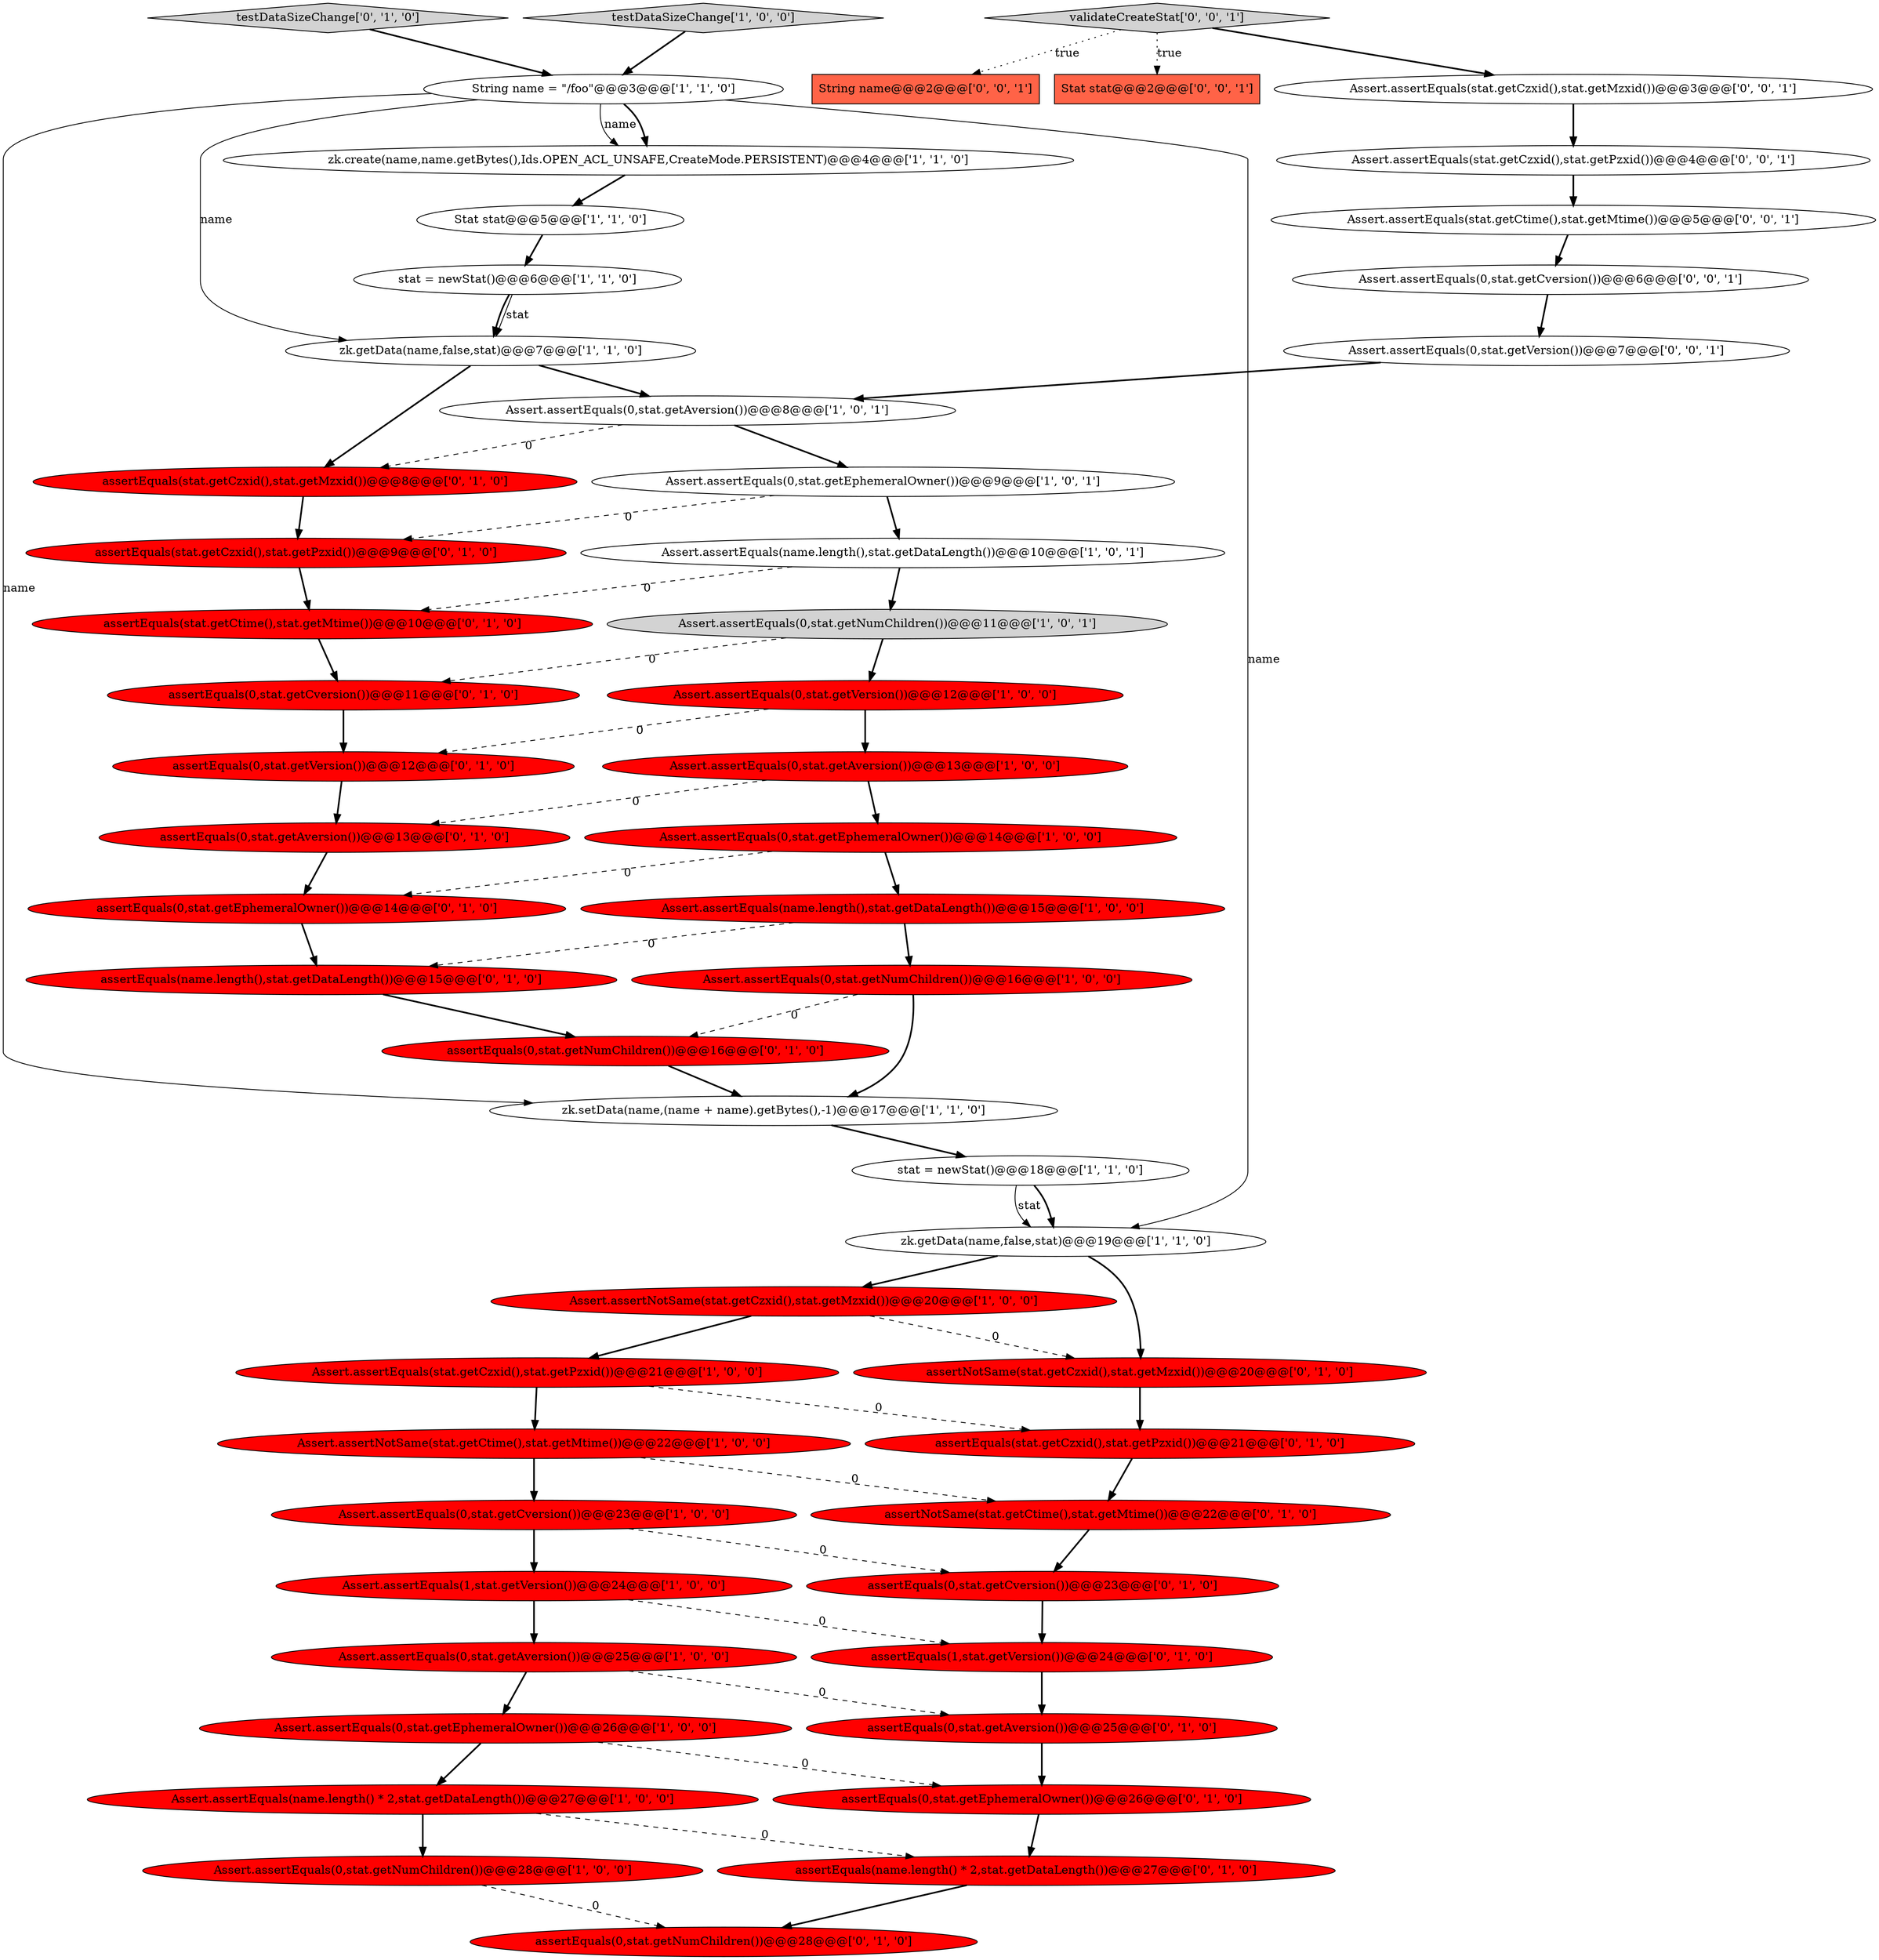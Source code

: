 digraph {
9 [style = filled, label = "Assert.assertEquals(0,stat.getAversion())@@@13@@@['1', '0', '0']", fillcolor = red, shape = ellipse image = "AAA1AAABBB1BBB"];
6 [style = filled, label = "Assert.assertNotSame(stat.getCtime(),stat.getMtime())@@@22@@@['1', '0', '0']", fillcolor = red, shape = ellipse image = "AAA1AAABBB1BBB"];
46 [style = filled, label = "String name@@@2@@@['0', '0', '1']", fillcolor = tomato, shape = box image = "AAA0AAABBB3BBB"];
38 [style = filled, label = "assertEquals(0,stat.getVersion())@@@12@@@['0', '1', '0']", fillcolor = red, shape = ellipse image = "AAA1AAABBB2BBB"];
10 [style = filled, label = "Assert.assertEquals(stat.getCzxid(),stat.getPzxid())@@@21@@@['1', '0', '0']", fillcolor = red, shape = ellipse image = "AAA1AAABBB1BBB"];
16 [style = filled, label = "Assert.assertEquals(0,stat.getCversion())@@@23@@@['1', '0', '0']", fillcolor = red, shape = ellipse image = "AAA1AAABBB1BBB"];
40 [style = filled, label = "assertEquals(stat.getCzxid(),stat.getMzxid())@@@8@@@['0', '1', '0']", fillcolor = red, shape = ellipse image = "AAA1AAABBB2BBB"];
30 [style = filled, label = "assertEquals(0,stat.getAversion())@@@25@@@['0', '1', '0']", fillcolor = red, shape = ellipse image = "AAA1AAABBB2BBB"];
50 [style = filled, label = "Assert.assertEquals(stat.getCzxid(),stat.getPzxid())@@@4@@@['0', '0', '1']", fillcolor = white, shape = ellipse image = "AAA0AAABBB3BBB"];
5 [style = filled, label = "testDataSizeChange['1', '0', '0']", fillcolor = lightgray, shape = diamond image = "AAA0AAABBB1BBB"];
7 [style = filled, label = "zk.create(name,name.getBytes(),Ids.OPEN_ACL_UNSAFE,CreateMode.PERSISTENT)@@@4@@@['1', '1', '0']", fillcolor = white, shape = ellipse image = "AAA0AAABBB1BBB"];
22 [style = filled, label = "Assert.assertEquals(0,stat.getAversion())@@@25@@@['1', '0', '0']", fillcolor = red, shape = ellipse image = "AAA1AAABBB1BBB"];
19 [style = filled, label = "Assert.assertEquals(0,stat.getEphemeralOwner())@@@14@@@['1', '0', '0']", fillcolor = red, shape = ellipse image = "AAA1AAABBB1BBB"];
32 [style = filled, label = "assertEquals(0,stat.getNumChildren())@@@16@@@['0', '1', '0']", fillcolor = red, shape = ellipse image = "AAA1AAABBB2BBB"];
34 [style = filled, label = "assertEquals(0,stat.getCversion())@@@23@@@['0', '1', '0']", fillcolor = red, shape = ellipse image = "AAA1AAABBB2BBB"];
33 [style = filled, label = "assertNotSame(stat.getCtime(),stat.getMtime())@@@22@@@['0', '1', '0']", fillcolor = red, shape = ellipse image = "AAA1AAABBB2BBB"];
14 [style = filled, label = "String name = \"/foo\"@@@3@@@['1', '1', '0']", fillcolor = white, shape = ellipse image = "AAA0AAABBB1BBB"];
3 [style = filled, label = "zk.getData(name,false,stat)@@@7@@@['1', '1', '0']", fillcolor = white, shape = ellipse image = "AAA0AAABBB1BBB"];
15 [style = filled, label = "zk.getData(name,false,stat)@@@19@@@['1', '1', '0']", fillcolor = white, shape = ellipse image = "AAA0AAABBB1BBB"];
11 [style = filled, label = "stat = newStat()@@@6@@@['1', '1', '0']", fillcolor = white, shape = ellipse image = "AAA0AAABBB1BBB"];
51 [style = filled, label = "Assert.assertEquals(0,stat.getVersion())@@@7@@@['0', '0', '1']", fillcolor = white, shape = ellipse image = "AAA0AAABBB3BBB"];
31 [style = filled, label = "assertNotSame(stat.getCzxid(),stat.getMzxid())@@@20@@@['0', '1', '0']", fillcolor = red, shape = ellipse image = "AAA1AAABBB2BBB"];
35 [style = filled, label = "assertEquals(stat.getCzxid(),stat.getPzxid())@@@9@@@['0', '1', '0']", fillcolor = red, shape = ellipse image = "AAA1AAABBB2BBB"];
18 [style = filled, label = "Assert.assertEquals(0,stat.getNumChildren())@@@28@@@['1', '0', '0']", fillcolor = red, shape = ellipse image = "AAA1AAABBB1BBB"];
20 [style = filled, label = "Assert.assertEquals(name.length(),stat.getDataLength())@@@10@@@['1', '0', '1']", fillcolor = white, shape = ellipse image = "AAA0AAABBB1BBB"];
4 [style = filled, label = "Assert.assertEquals(0,stat.getAversion())@@@8@@@['1', '0', '1']", fillcolor = white, shape = ellipse image = "AAA0AAABBB1BBB"];
39 [style = filled, label = "assertEquals(1,stat.getVersion())@@@24@@@['0', '1', '0']", fillcolor = red, shape = ellipse image = "AAA1AAABBB2BBB"];
13 [style = filled, label = "zk.setData(name,(name + name).getBytes(),-1)@@@17@@@['1', '1', '0']", fillcolor = white, shape = ellipse image = "AAA0AAABBB1BBB"];
12 [style = filled, label = "Assert.assertEquals(name.length(),stat.getDataLength())@@@15@@@['1', '0', '0']", fillcolor = red, shape = ellipse image = "AAA1AAABBB1BBB"];
17 [style = filled, label = "Stat stat@@@5@@@['1', '1', '0']", fillcolor = white, shape = ellipse image = "AAA0AAABBB1BBB"];
27 [style = filled, label = "assertEquals(stat.getCtime(),stat.getMtime())@@@10@@@['0', '1', '0']", fillcolor = red, shape = ellipse image = "AAA1AAABBB2BBB"];
2 [style = filled, label = "Assert.assertEquals(0,stat.getEphemeralOwner())@@@9@@@['1', '0', '1']", fillcolor = white, shape = ellipse image = "AAA0AAABBB1BBB"];
49 [style = filled, label = "Assert.assertEquals(stat.getCtime(),stat.getMtime())@@@5@@@['0', '0', '1']", fillcolor = white, shape = ellipse image = "AAA0AAABBB3BBB"];
45 [style = filled, label = "testDataSizeChange['0', '1', '0']", fillcolor = lightgray, shape = diamond image = "AAA0AAABBB2BBB"];
26 [style = filled, label = "Assert.assertEquals(0,stat.getNumChildren())@@@16@@@['1', '0', '0']", fillcolor = red, shape = ellipse image = "AAA1AAABBB1BBB"];
8 [style = filled, label = "Assert.assertEquals(name.length() * 2,stat.getDataLength())@@@27@@@['1', '0', '0']", fillcolor = red, shape = ellipse image = "AAA1AAABBB1BBB"];
1 [style = filled, label = "Assert.assertEquals(0,stat.getEphemeralOwner())@@@26@@@['1', '0', '0']", fillcolor = red, shape = ellipse image = "AAA1AAABBB1BBB"];
24 [style = filled, label = "Assert.assertEquals(0,stat.getNumChildren())@@@11@@@['1', '0', '1']", fillcolor = lightgray, shape = ellipse image = "AAA0AAABBB1BBB"];
28 [style = filled, label = "assertEquals(0,stat.getEphemeralOwner())@@@14@@@['0', '1', '0']", fillcolor = red, shape = ellipse image = "AAA1AAABBB2BBB"];
52 [style = filled, label = "Stat stat@@@2@@@['0', '0', '1']", fillcolor = tomato, shape = box image = "AAA0AAABBB3BBB"];
44 [style = filled, label = "assertEquals(0,stat.getNumChildren())@@@28@@@['0', '1', '0']", fillcolor = red, shape = ellipse image = "AAA1AAABBB2BBB"];
53 [style = filled, label = "validateCreateStat['0', '0', '1']", fillcolor = lightgray, shape = diamond image = "AAA0AAABBB3BBB"];
41 [style = filled, label = "assertEquals(name.length(),stat.getDataLength())@@@15@@@['0', '1', '0']", fillcolor = red, shape = ellipse image = "AAA1AAABBB2BBB"];
36 [style = filled, label = "assertEquals(name.length() * 2,stat.getDataLength())@@@27@@@['0', '1', '0']", fillcolor = red, shape = ellipse image = "AAA1AAABBB2BBB"];
25 [style = filled, label = "Assert.assertEquals(0,stat.getVersion())@@@12@@@['1', '0', '0']", fillcolor = red, shape = ellipse image = "AAA1AAABBB1BBB"];
47 [style = filled, label = "Assert.assertEquals(stat.getCzxid(),stat.getMzxid())@@@3@@@['0', '0', '1']", fillcolor = white, shape = ellipse image = "AAA0AAABBB3BBB"];
0 [style = filled, label = "Assert.assertEquals(1,stat.getVersion())@@@24@@@['1', '0', '0']", fillcolor = red, shape = ellipse image = "AAA1AAABBB1BBB"];
21 [style = filled, label = "Assert.assertNotSame(stat.getCzxid(),stat.getMzxid())@@@20@@@['1', '0', '0']", fillcolor = red, shape = ellipse image = "AAA1AAABBB1BBB"];
48 [style = filled, label = "Assert.assertEquals(0,stat.getCversion())@@@6@@@['0', '0', '1']", fillcolor = white, shape = ellipse image = "AAA0AAABBB3BBB"];
23 [style = filled, label = "stat = newStat()@@@18@@@['1', '1', '0']", fillcolor = white, shape = ellipse image = "AAA0AAABBB1BBB"];
29 [style = filled, label = "assertEquals(stat.getCzxid(),stat.getPzxid())@@@21@@@['0', '1', '0']", fillcolor = red, shape = ellipse image = "AAA1AAABBB2BBB"];
42 [style = filled, label = "assertEquals(0,stat.getEphemeralOwner())@@@26@@@['0', '1', '0']", fillcolor = red, shape = ellipse image = "AAA1AAABBB2BBB"];
43 [style = filled, label = "assertEquals(0,stat.getCversion())@@@11@@@['0', '1', '0']", fillcolor = red, shape = ellipse image = "AAA1AAABBB2BBB"];
37 [style = filled, label = "assertEquals(0,stat.getAversion())@@@13@@@['0', '1', '0']", fillcolor = red, shape = ellipse image = "AAA1AAABBB2BBB"];
1->42 [style = dashed, label="0"];
21->10 [style = bold, label=""];
53->46 [style = dotted, label="true"];
16->0 [style = bold, label=""];
2->20 [style = bold, label=""];
35->27 [style = bold, label=""];
41->32 [style = bold, label=""];
7->17 [style = bold, label=""];
1->8 [style = bold, label=""];
40->35 [style = bold, label=""];
27->43 [style = bold, label=""];
37->28 [style = bold, label=""];
51->4 [style = bold, label=""];
19->12 [style = bold, label=""];
3->40 [style = bold, label=""];
36->44 [style = bold, label=""];
14->3 [style = solid, label="name"];
14->13 [style = solid, label="name"];
15->21 [style = bold, label=""];
8->18 [style = bold, label=""];
2->35 [style = dashed, label="0"];
20->27 [style = dashed, label="0"];
30->42 [style = bold, label=""];
25->9 [style = bold, label=""];
26->32 [style = dashed, label="0"];
23->15 [style = bold, label=""];
53->52 [style = dotted, label="true"];
49->48 [style = bold, label=""];
53->47 [style = bold, label=""];
31->29 [style = bold, label=""];
14->7 [style = solid, label="name"];
4->2 [style = bold, label=""];
12->26 [style = bold, label=""];
5->14 [style = bold, label=""];
42->36 [style = bold, label=""];
10->29 [style = dashed, label="0"];
0->39 [style = dashed, label="0"];
8->36 [style = dashed, label="0"];
3->4 [style = bold, label=""];
10->6 [style = bold, label=""];
50->49 [style = bold, label=""];
6->33 [style = dashed, label="0"];
26->13 [style = bold, label=""];
47->50 [style = bold, label=""];
28->41 [style = bold, label=""];
9->37 [style = dashed, label="0"];
23->15 [style = solid, label="stat"];
14->7 [style = bold, label=""];
12->41 [style = dashed, label="0"];
39->30 [style = bold, label=""];
21->31 [style = dashed, label="0"];
16->34 [style = dashed, label="0"];
18->44 [style = dashed, label="0"];
48->51 [style = bold, label=""];
29->33 [style = bold, label=""];
45->14 [style = bold, label=""];
43->38 [style = bold, label=""];
25->38 [style = dashed, label="0"];
24->43 [style = dashed, label="0"];
11->3 [style = bold, label=""];
38->37 [style = bold, label=""];
6->16 [style = bold, label=""];
15->31 [style = bold, label=""];
24->25 [style = bold, label=""];
22->30 [style = dashed, label="0"];
0->22 [style = bold, label=""];
19->28 [style = dashed, label="0"];
34->39 [style = bold, label=""];
13->23 [style = bold, label=""];
9->19 [style = bold, label=""];
22->1 [style = bold, label=""];
32->13 [style = bold, label=""];
20->24 [style = bold, label=""];
4->40 [style = dashed, label="0"];
33->34 [style = bold, label=""];
11->3 [style = solid, label="stat"];
14->15 [style = solid, label="name"];
17->11 [style = bold, label=""];
}
